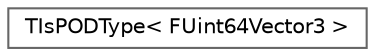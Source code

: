 digraph "Graphical Class Hierarchy"
{
 // INTERACTIVE_SVG=YES
 // LATEX_PDF_SIZE
  bgcolor="transparent";
  edge [fontname=Helvetica,fontsize=10,labelfontname=Helvetica,labelfontsize=10];
  node [fontname=Helvetica,fontsize=10,shape=box,height=0.2,width=0.4];
  rankdir="LR";
  Node0 [id="Node000000",label="TIsPODType\< FUint64Vector3 \>",height=0.2,width=0.4,color="grey40", fillcolor="white", style="filled",URL="$d2/d20/structTIsPODType_3_01FUint64Vector3_01_4.html",tooltip=" "];
}
